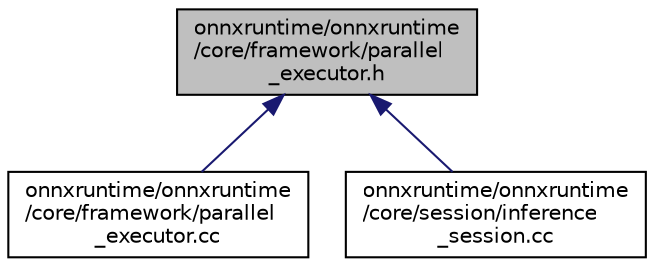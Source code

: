 digraph "onnxruntime/onnxruntime/core/framework/parallel_executor.h"
{
  edge [fontname="Helvetica",fontsize="10",labelfontname="Helvetica",labelfontsize="10"];
  node [fontname="Helvetica",fontsize="10",shape=record];
  Node79 [label="onnxruntime/onnxruntime\l/core/framework/parallel\l_executor.h",height=0.2,width=0.4,color="black", fillcolor="grey75", style="filled", fontcolor="black"];
  Node79 -> Node80 [dir="back",color="midnightblue",fontsize="10",style="solid",fontname="Helvetica"];
  Node80 [label="onnxruntime/onnxruntime\l/core/framework/parallel\l_executor.cc",height=0.2,width=0.4,color="black", fillcolor="white", style="filled",URL="$parallel__executor_8cc.html"];
  Node79 -> Node81 [dir="back",color="midnightblue",fontsize="10",style="solid",fontname="Helvetica"];
  Node81 [label="onnxruntime/onnxruntime\l/core/session/inference\l_session.cc",height=0.2,width=0.4,color="black", fillcolor="white", style="filled",URL="$inference__session_8cc.html"];
}
